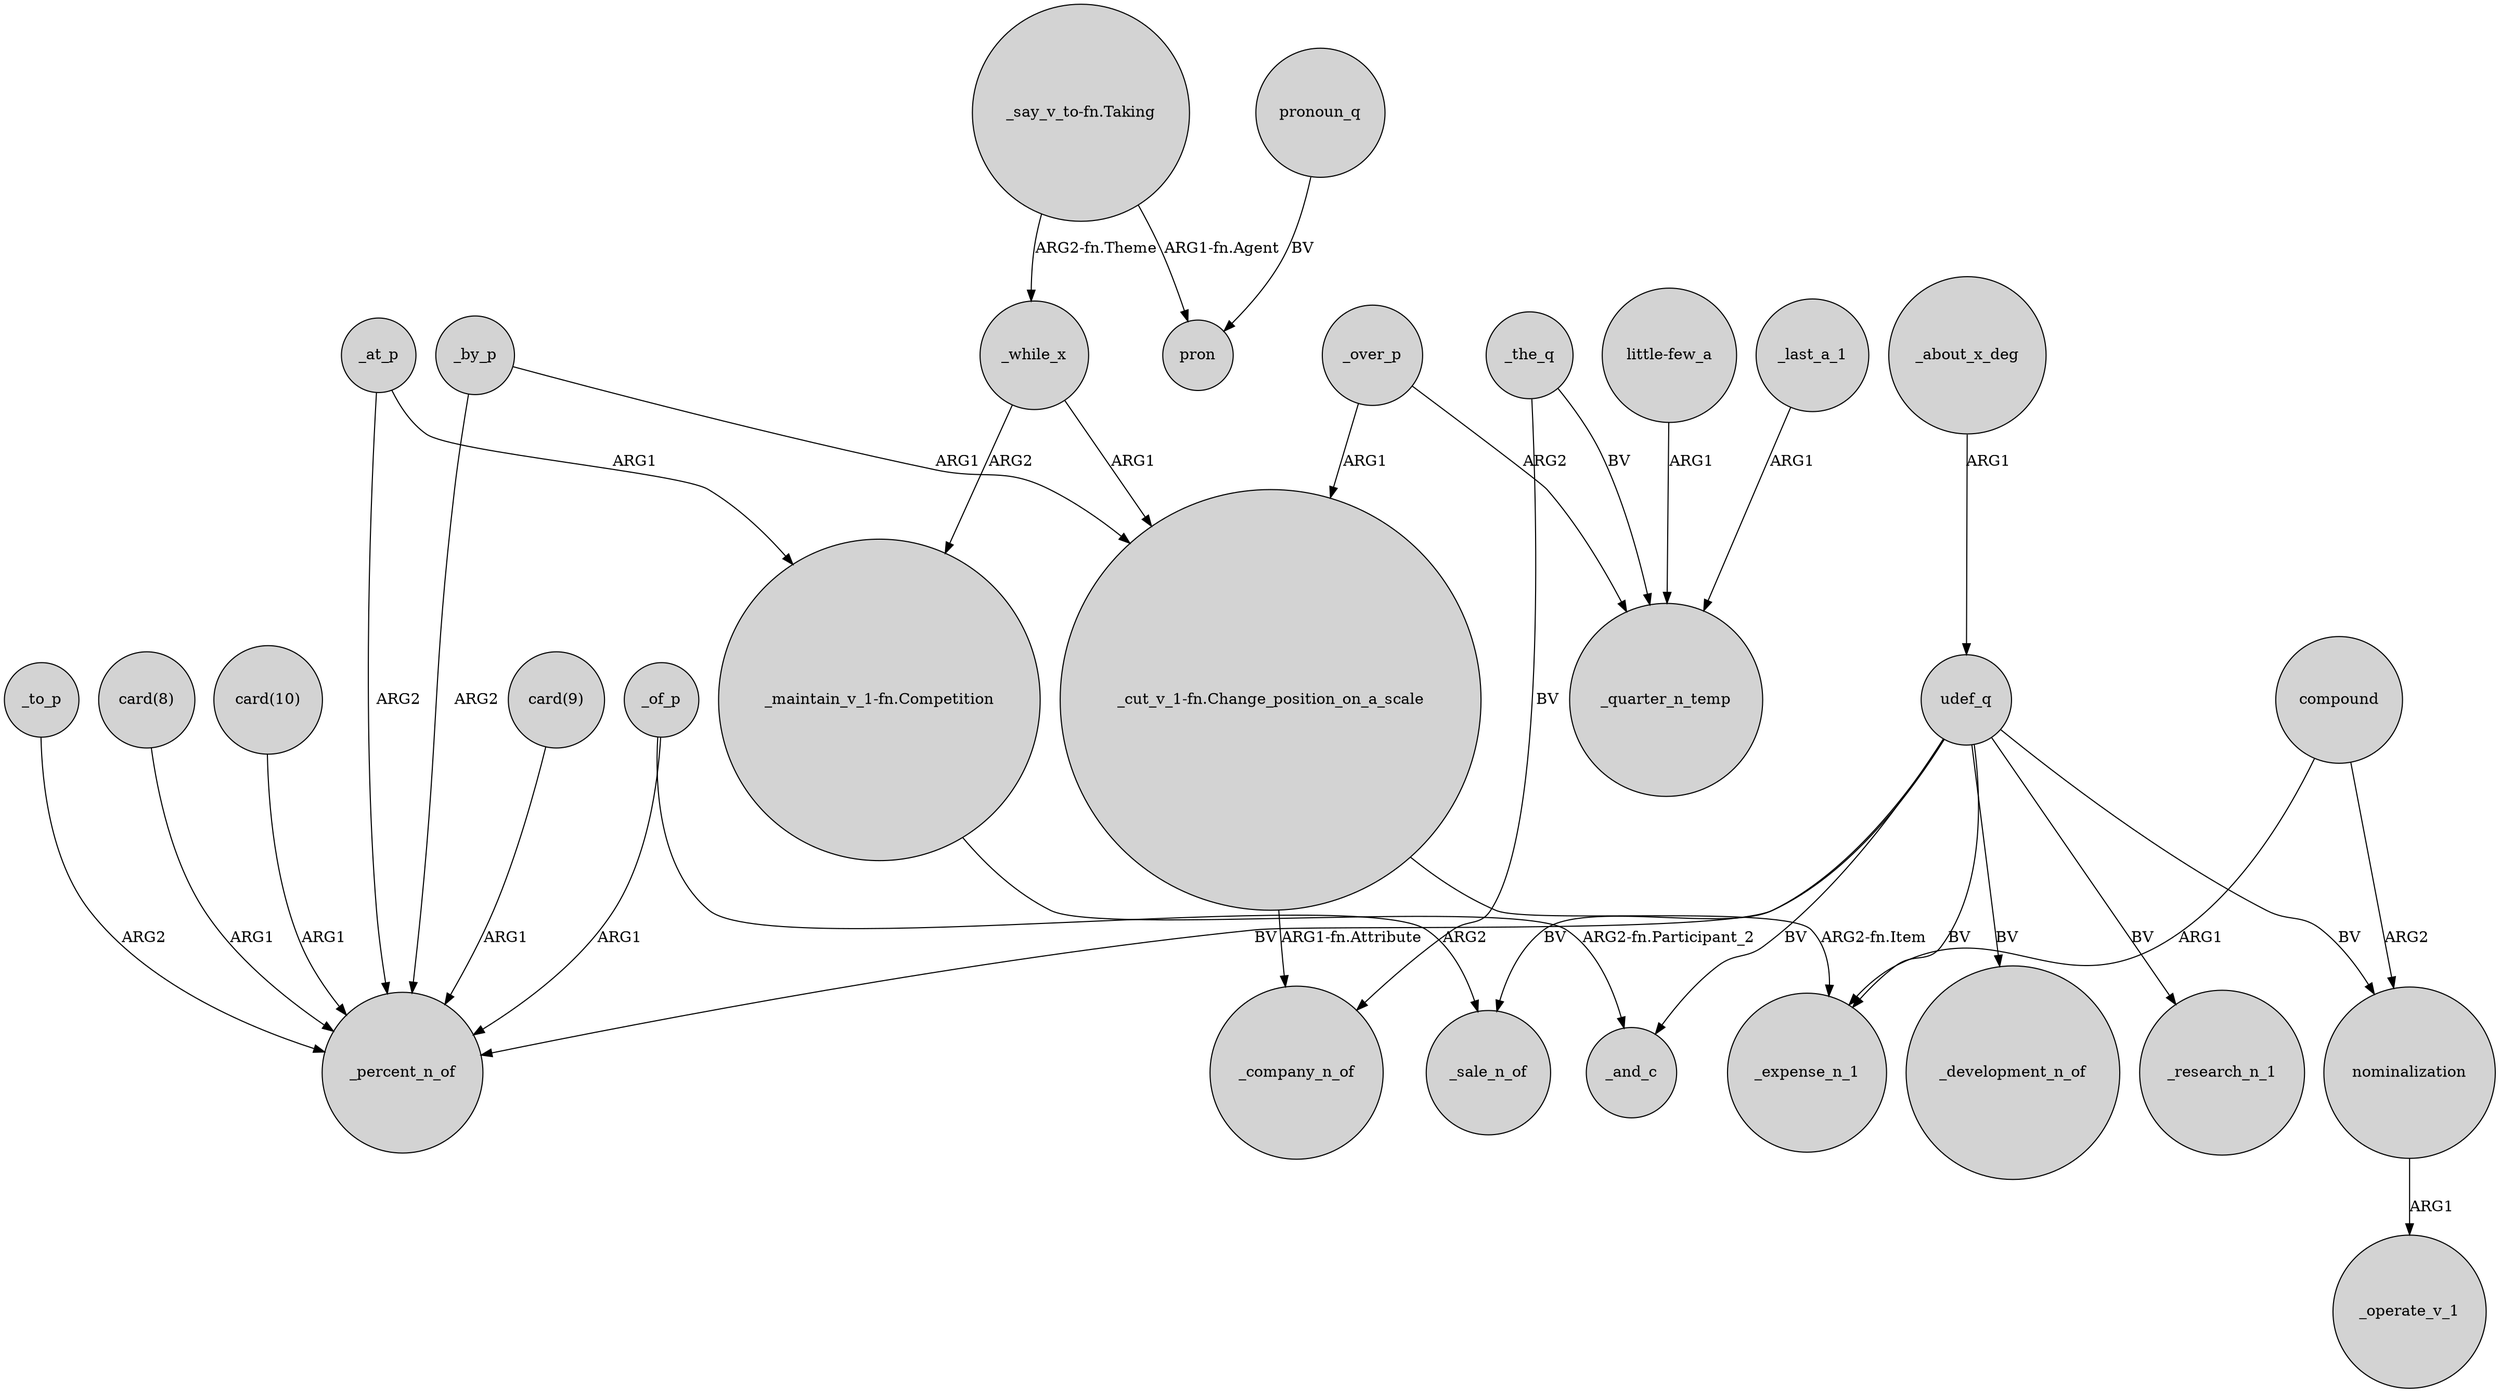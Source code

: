 digraph {
	node [shape=circle style=filled]
	_by_p -> "_cut_v_1-fn.Change_position_on_a_scale" [label=ARG1]
	_at_p -> _percent_n_of [label=ARG2]
	_over_p -> _quarter_n_temp [label=ARG2]
	_by_p -> _percent_n_of [label=ARG2]
	"_cut_v_1-fn.Change_position_on_a_scale" -> _expense_n_1 [label="ARG2-fn.Item"]
	_the_q -> _quarter_n_temp [label=BV]
	udef_q -> nominalization [label=BV]
	nominalization -> _operate_v_1 [label=ARG1]
	"card(9)" -> _percent_n_of [label=ARG1]
	"_cut_v_1-fn.Change_position_on_a_scale" -> _company_n_of [label="ARG1-fn.Attribute"]
	_of_p -> _sale_n_of [label=ARG2]
	"_maintain_v_1-fn.Competition" -> _and_c [label="ARG2-fn.Participant_2"]
	udef_q -> _sale_n_of [label=BV]
	_to_p -> _percent_n_of [label=ARG2]
	"card(8)" -> _percent_n_of [label=ARG1]
	_while_x -> "_maintain_v_1-fn.Competition" [label=ARG2]
	_of_p -> _percent_n_of [label=ARG1]
	udef_q -> _and_c [label=BV]
	compound -> nominalization [label=ARG2]
	_about_x_deg -> udef_q [label=ARG1]
	"_say_v_to-fn.Taking" -> _while_x [label="ARG2-fn.Theme"]
	"_say_v_to-fn.Taking" -> pron [label="ARG1-fn.Agent"]
	pronoun_q -> pron [label=BV]
	udef_q -> _percent_n_of [label=BV]
	udef_q -> _development_n_of [label=BV]
	compound -> _expense_n_1 [label=ARG1]
	"card(10)" -> _percent_n_of [label=ARG1]
	udef_q -> _research_n_1 [label=BV]
	udef_q -> _expense_n_1 [label=BV]
	"little-few_a" -> _quarter_n_temp [label=ARG1]
	_last_a_1 -> _quarter_n_temp [label=ARG1]
	_at_p -> "_maintain_v_1-fn.Competition" [label=ARG1]
	_over_p -> "_cut_v_1-fn.Change_position_on_a_scale" [label=ARG1]
	_the_q -> _company_n_of [label=BV]
	_while_x -> "_cut_v_1-fn.Change_position_on_a_scale" [label=ARG1]
}
